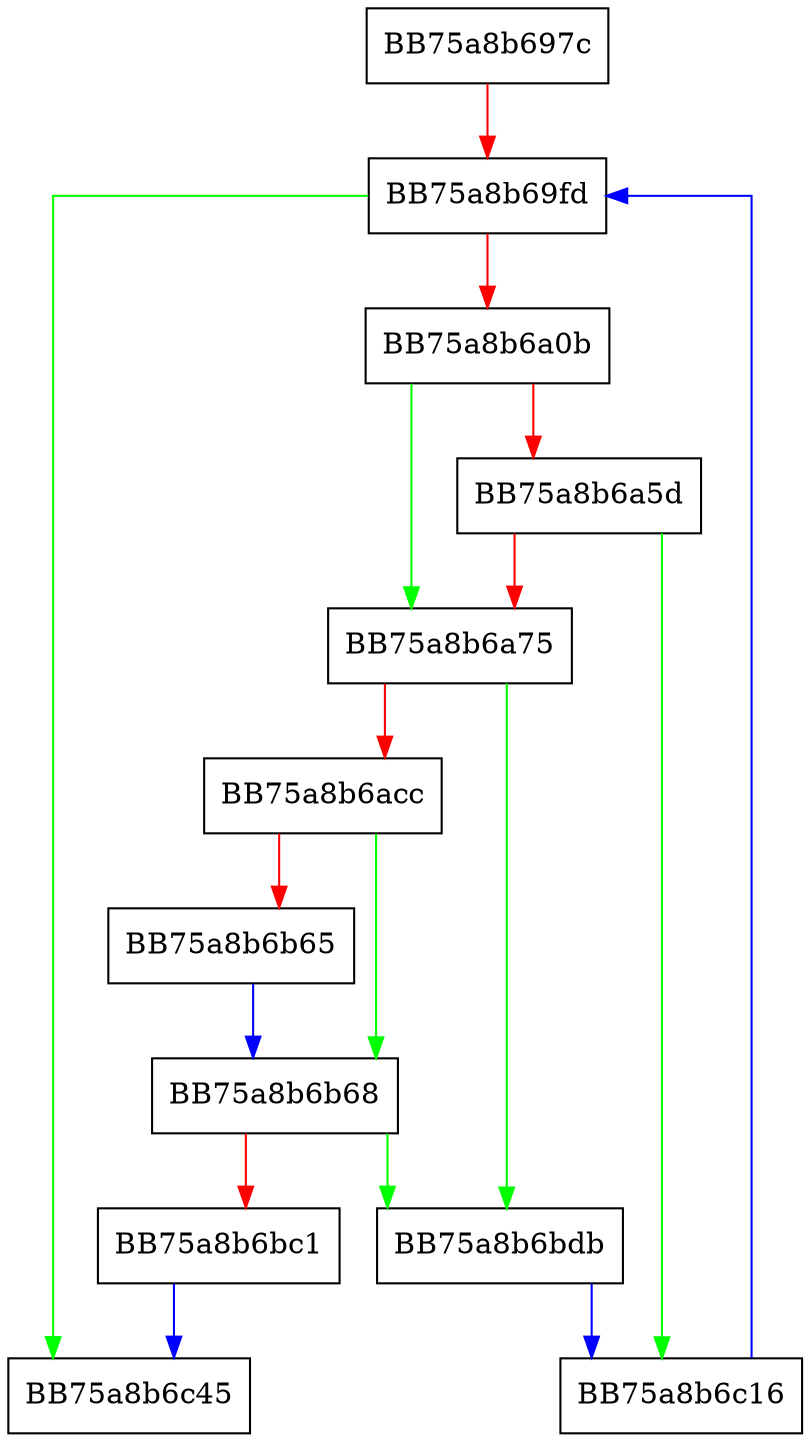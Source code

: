 digraph _get_configs_json {
  node [shape="box"];
  graph [splines=ortho];
  BB75a8b697c -> BB75a8b69fd [color="red"];
  BB75a8b69fd -> BB75a8b6c45 [color="green"];
  BB75a8b69fd -> BB75a8b6a0b [color="red"];
  BB75a8b6a0b -> BB75a8b6a75 [color="green"];
  BB75a8b6a0b -> BB75a8b6a5d [color="red"];
  BB75a8b6a5d -> BB75a8b6c16 [color="green"];
  BB75a8b6a5d -> BB75a8b6a75 [color="red"];
  BB75a8b6a75 -> BB75a8b6bdb [color="green"];
  BB75a8b6a75 -> BB75a8b6acc [color="red"];
  BB75a8b6acc -> BB75a8b6b68 [color="green"];
  BB75a8b6acc -> BB75a8b6b65 [color="red"];
  BB75a8b6b65 -> BB75a8b6b68 [color="blue"];
  BB75a8b6b68 -> BB75a8b6bdb [color="green"];
  BB75a8b6b68 -> BB75a8b6bc1 [color="red"];
  BB75a8b6bc1 -> BB75a8b6c45 [color="blue"];
  BB75a8b6bdb -> BB75a8b6c16 [color="blue"];
  BB75a8b6c16 -> BB75a8b69fd [color="blue"];
}